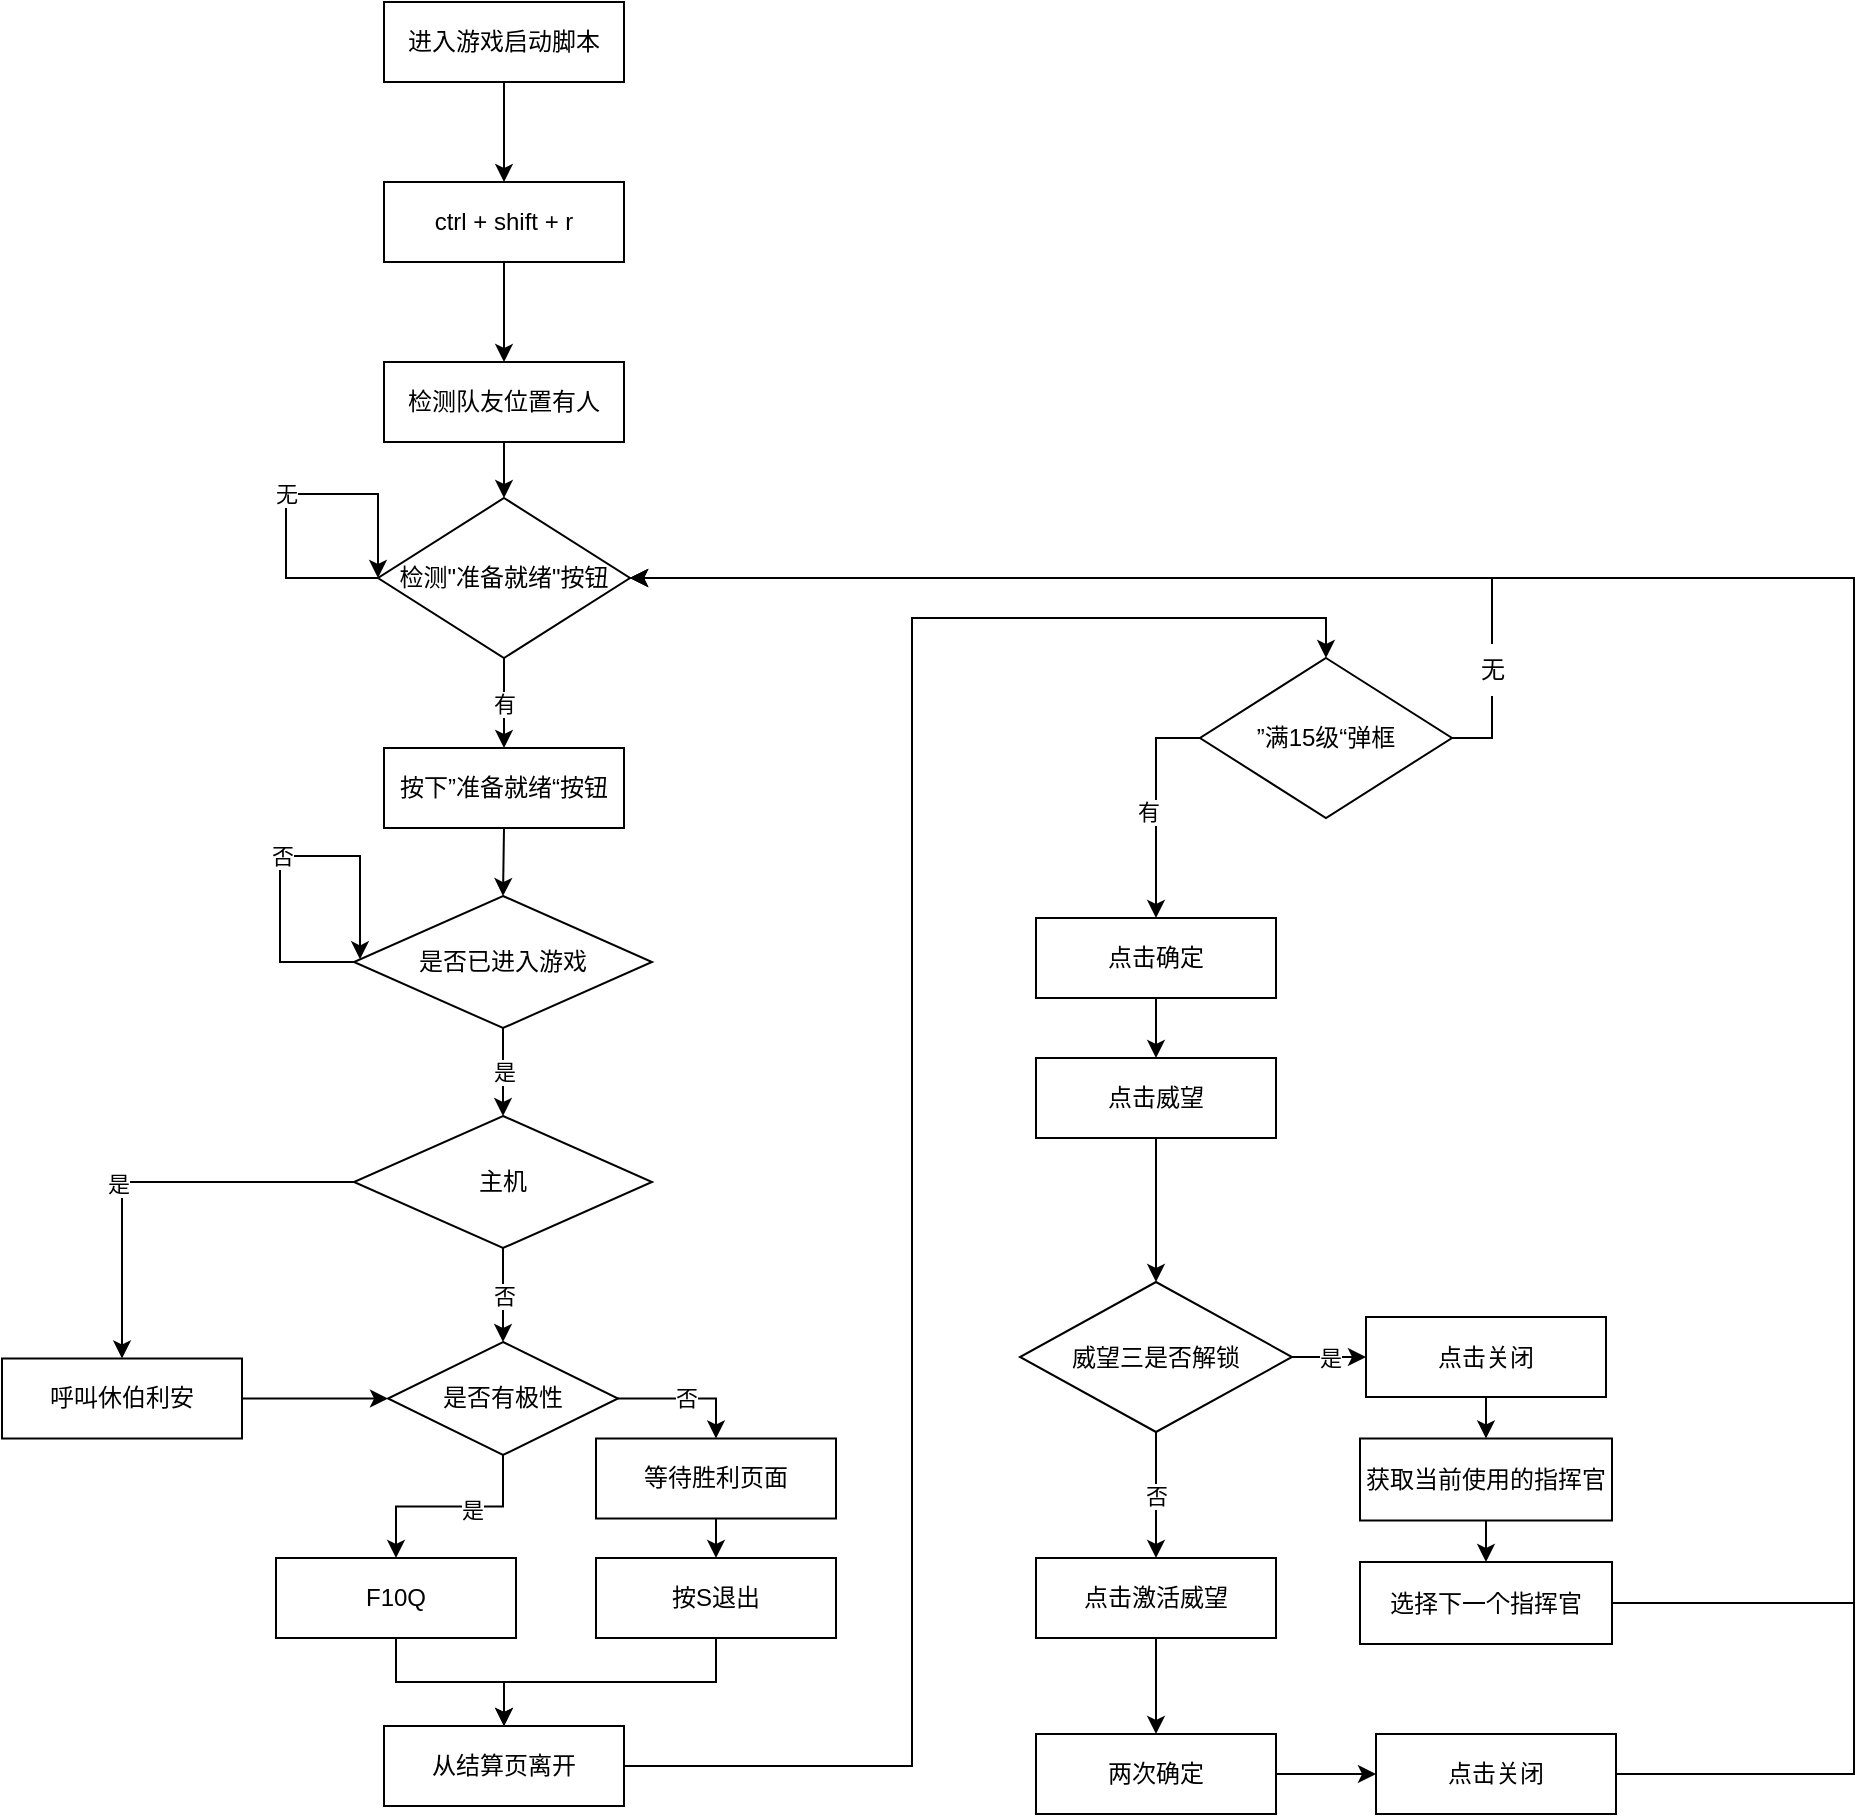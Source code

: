 <mxfile version="20.6.0" type="device"><diagram id="C5RBs43oDa-KdzZeNtuy" name="Page-1"><mxGraphModel dx="1422" dy="761" grid="0" gridSize="10" guides="1" tooltips="1" connect="1" arrows="1" fold="1" page="1" pageScale="1" pageWidth="827" pageHeight="1169" math="0" shadow="0"><root><mxCell id="WIyWlLk6GJQsqaUBKTNV-0"/><mxCell id="WIyWlLk6GJQsqaUBKTNV-1" parent="WIyWlLk6GJQsqaUBKTNV-0"/><mxCell id="jNZ7u-Lx0ZFBImPYEqUy-2" style="edgeStyle=orthogonalEdgeStyle;rounded=0;orthogonalLoop=1;jettySize=auto;html=1;exitX=0.5;exitY=1;exitDx=0;exitDy=0;entryX=0.5;entryY=0;entryDx=0;entryDy=0;" parent="WIyWlLk6GJQsqaUBKTNV-1" source="jNZ7u-Lx0ZFBImPYEqUy-0" target="jNZ7u-Lx0ZFBImPYEqUy-1" edge="1"><mxGeometry relative="1" as="geometry"/></mxCell><mxCell id="jNZ7u-Lx0ZFBImPYEqUy-0" value="进入游戏启动脚本" style="rounded=0;whiteSpace=wrap;html=1;" parent="WIyWlLk6GJQsqaUBKTNV-1" vertex="1"><mxGeometry x="354" y="110" width="120" height="40" as="geometry"/></mxCell><mxCell id="jNZ7u-Lx0ZFBImPYEqUy-4" style="edgeStyle=orthogonalEdgeStyle;rounded=0;orthogonalLoop=1;jettySize=auto;html=1;exitX=0.5;exitY=1;exitDx=0;exitDy=0;entryX=0.5;entryY=0;entryDx=0;entryDy=0;" parent="WIyWlLk6GJQsqaUBKTNV-1" source="jNZ7u-Lx0ZFBImPYEqUy-1" target="jNZ7u-Lx0ZFBImPYEqUy-3" edge="1"><mxGeometry relative="1" as="geometry"/></mxCell><mxCell id="jNZ7u-Lx0ZFBImPYEqUy-1" value="ctrl + shift + r" style="rounded=0;whiteSpace=wrap;html=1;" parent="WIyWlLk6GJQsqaUBKTNV-1" vertex="1"><mxGeometry x="354" y="200" width="120" height="40" as="geometry"/></mxCell><mxCell id="DN3Ty8JJUDdn3xOwj0SH-47" style="edgeStyle=orthogonalEdgeStyle;rounded=0;orthogonalLoop=1;jettySize=auto;html=1;exitX=0.5;exitY=1;exitDx=0;exitDy=0;entryX=0.5;entryY=0;entryDx=0;entryDy=0;" parent="WIyWlLk6GJQsqaUBKTNV-1" source="jNZ7u-Lx0ZFBImPYEqUy-3" target="DN3Ty8JJUDdn3xOwj0SH-46" edge="1"><mxGeometry relative="1" as="geometry"/></mxCell><mxCell id="jNZ7u-Lx0ZFBImPYEqUy-3" value="检测队友位置有人" style="rounded=0;whiteSpace=wrap;html=1;" parent="WIyWlLk6GJQsqaUBKTNV-1" vertex="1"><mxGeometry x="354" y="290" width="120" height="40" as="geometry"/></mxCell><mxCell id="DN3Ty8JJUDdn3xOwj0SH-39" style="edgeStyle=orthogonalEdgeStyle;rounded=0;orthogonalLoop=1;jettySize=auto;html=1;exitX=0.5;exitY=1;exitDx=0;exitDy=0;entryX=0.5;entryY=0;entryDx=0;entryDy=0;" parent="WIyWlLk6GJQsqaUBKTNV-1" source="jNZ7u-Lx0ZFBImPYEqUy-7" target="DN3Ty8JJUDdn3xOwj0SH-35" edge="1"><mxGeometry relative="1" as="geometry"/></mxCell><mxCell id="jNZ7u-Lx0ZFBImPYEqUy-7" value="按下”准备就绪“按钮" style="rounded=0;whiteSpace=wrap;html=1;" parent="WIyWlLk6GJQsqaUBKTNV-1" vertex="1"><mxGeometry x="354" y="483" width="120" height="40" as="geometry"/></mxCell><mxCell id="DN3Ty8JJUDdn3xOwj0SH-6" style="edgeStyle=orthogonalEdgeStyle;rounded=0;orthogonalLoop=1;jettySize=auto;html=1;exitX=0;exitY=0.5;exitDx=0;exitDy=0;entryX=0.5;entryY=0;entryDx=0;entryDy=0;" parent="WIyWlLk6GJQsqaUBKTNV-1" source="DN3Ty8JJUDdn3xOwj0SH-1" target="DN3Ty8JJUDdn3xOwj0SH-3" edge="1"><mxGeometry relative="1" as="geometry"/></mxCell><mxCell id="DN3Ty8JJUDdn3xOwj0SH-7" value="有" style="edgeLabel;html=1;align=center;verticalAlign=middle;resizable=0;points=[];" parent="DN3Ty8JJUDdn3xOwj0SH-6" vertex="1" connectable="0"><mxGeometry x="0.046" y="-4" relative="1" as="geometry"><mxPoint as="offset"/></mxGeometry></mxCell><mxCell id="vva-UuUOM1V7cfIe0fA8-10" style="edgeStyle=orthogonalEdgeStyle;rounded=0;orthogonalLoop=1;jettySize=auto;html=1;exitX=1;exitY=0.5;exitDx=0;exitDy=0;entryX=1;entryY=0.5;entryDx=0;entryDy=0;" edge="1" parent="WIyWlLk6GJQsqaUBKTNV-1" source="DN3Ty8JJUDdn3xOwj0SH-1" target="DN3Ty8JJUDdn3xOwj0SH-46"><mxGeometry relative="1" as="geometry"/></mxCell><mxCell id="DN3Ty8JJUDdn3xOwj0SH-1" value="”满15级“弹框" style="rhombus;whiteSpace=wrap;html=1;" parent="WIyWlLk6GJQsqaUBKTNV-1" vertex="1"><mxGeometry x="762" y="438" width="126" height="80" as="geometry"/></mxCell><mxCell id="DN3Ty8JJUDdn3xOwj0SH-13" style="edgeStyle=orthogonalEdgeStyle;rounded=0;orthogonalLoop=1;jettySize=auto;html=1;exitX=0.5;exitY=1;exitDx=0;exitDy=0;entryX=0.5;entryY=0;entryDx=0;entryDy=0;" parent="WIyWlLk6GJQsqaUBKTNV-1" source="DN3Ty8JJUDdn3xOwj0SH-3" target="DN3Ty8JJUDdn3xOwj0SH-5" edge="1"><mxGeometry relative="1" as="geometry"/></mxCell><mxCell id="DN3Ty8JJUDdn3xOwj0SH-3" value="点击确定" style="rounded=0;whiteSpace=wrap;html=1;" parent="WIyWlLk6GJQsqaUBKTNV-1" vertex="1"><mxGeometry x="680" y="568" width="120" height="40" as="geometry"/></mxCell><mxCell id="DN3Ty8JJUDdn3xOwj0SH-16" style="edgeStyle=orthogonalEdgeStyle;rounded=0;orthogonalLoop=1;jettySize=auto;html=1;exitX=0.5;exitY=1;exitDx=0;exitDy=0;" parent="WIyWlLk6GJQsqaUBKTNV-1" source="DN3Ty8JJUDdn3xOwj0SH-5" target="DN3Ty8JJUDdn3xOwj0SH-11" edge="1"><mxGeometry relative="1" as="geometry"/></mxCell><mxCell id="DN3Ty8JJUDdn3xOwj0SH-5" value="点击威望" style="rounded=0;whiteSpace=wrap;html=1;" parent="WIyWlLk6GJQsqaUBKTNV-1" vertex="1"><mxGeometry x="680" y="638" width="120" height="40" as="geometry"/></mxCell><mxCell id="DN3Ty8JJUDdn3xOwj0SH-18" value="是" style="edgeStyle=orthogonalEdgeStyle;rounded=0;orthogonalLoop=1;jettySize=auto;html=1;exitX=1;exitY=0.5;exitDx=0;exitDy=0;entryX=0;entryY=0.5;entryDx=0;entryDy=0;" parent="WIyWlLk6GJQsqaUBKTNV-1" source="DN3Ty8JJUDdn3xOwj0SH-11" target="DN3Ty8JJUDdn3xOwj0SH-12" edge="1"><mxGeometry relative="1" as="geometry"/></mxCell><mxCell id="DN3Ty8JJUDdn3xOwj0SH-26" value="否" style="edgeStyle=orthogonalEdgeStyle;rounded=0;orthogonalLoop=1;jettySize=auto;html=1;exitX=0.5;exitY=1;exitDx=0;exitDy=0;" parent="WIyWlLk6GJQsqaUBKTNV-1" source="DN3Ty8JJUDdn3xOwj0SH-11" target="DN3Ty8JJUDdn3xOwj0SH-17" edge="1"><mxGeometry relative="1" as="geometry"/></mxCell><mxCell id="DN3Ty8JJUDdn3xOwj0SH-11" value="威望三是否解锁" style="rhombus;whiteSpace=wrap;html=1;" parent="WIyWlLk6GJQsqaUBKTNV-1" vertex="1"><mxGeometry x="672" y="750" width="136" height="75" as="geometry"/></mxCell><mxCell id="vva-UuUOM1V7cfIe0fA8-15" style="edgeStyle=orthogonalEdgeStyle;rounded=0;orthogonalLoop=1;jettySize=auto;html=1;exitX=0.5;exitY=1;exitDx=0;exitDy=0;entryX=0.5;entryY=0;entryDx=0;entryDy=0;" edge="1" parent="WIyWlLk6GJQsqaUBKTNV-1" source="DN3Ty8JJUDdn3xOwj0SH-12" target="DN3Ty8JJUDdn3xOwj0SH-21"><mxGeometry relative="1" as="geometry"/></mxCell><mxCell id="DN3Ty8JJUDdn3xOwj0SH-12" value="点击关闭" style="rounded=0;whiteSpace=wrap;html=1;" parent="WIyWlLk6GJQsqaUBKTNV-1" vertex="1"><mxGeometry x="845" y="767.5" width="120" height="40" as="geometry"/></mxCell><mxCell id="DN3Ty8JJUDdn3xOwj0SH-29" style="edgeStyle=orthogonalEdgeStyle;rounded=0;orthogonalLoop=1;jettySize=auto;html=1;exitX=0.5;exitY=1;exitDx=0;exitDy=0;entryX=0.5;entryY=0;entryDx=0;entryDy=0;" parent="WIyWlLk6GJQsqaUBKTNV-1" source="DN3Ty8JJUDdn3xOwj0SH-17" target="DN3Ty8JJUDdn3xOwj0SH-28" edge="1"><mxGeometry relative="1" as="geometry"/></mxCell><mxCell id="DN3Ty8JJUDdn3xOwj0SH-17" value="点击激活威望" style="rounded=0;whiteSpace=wrap;html=1;" parent="WIyWlLk6GJQsqaUBKTNV-1" vertex="1"><mxGeometry x="680" y="888" width="120" height="40" as="geometry"/></mxCell><mxCell id="vva-UuUOM1V7cfIe0fA8-17" style="edgeStyle=orthogonalEdgeStyle;rounded=0;orthogonalLoop=1;jettySize=auto;html=1;exitX=0.5;exitY=1;exitDx=0;exitDy=0;entryX=0.5;entryY=0;entryDx=0;entryDy=0;" edge="1" parent="WIyWlLk6GJQsqaUBKTNV-1" source="DN3Ty8JJUDdn3xOwj0SH-21" target="vva-UuUOM1V7cfIe0fA8-16"><mxGeometry relative="1" as="geometry"/></mxCell><mxCell id="DN3Ty8JJUDdn3xOwj0SH-21" value="获取当前使用的指挥官" style="rounded=0;whiteSpace=wrap;html=1;" parent="WIyWlLk6GJQsqaUBKTNV-1" vertex="1"><mxGeometry x="842" y="828.25" width="126" height="41" as="geometry"/></mxCell><mxCell id="DN3Ty8JJUDdn3xOwj0SH-31" style="edgeStyle=orthogonalEdgeStyle;rounded=0;orthogonalLoop=1;jettySize=auto;html=1;exitX=1;exitY=0.5;exitDx=0;exitDy=0;entryX=0;entryY=0.5;entryDx=0;entryDy=0;" parent="WIyWlLk6GJQsqaUBKTNV-1" source="DN3Ty8JJUDdn3xOwj0SH-28" target="DN3Ty8JJUDdn3xOwj0SH-30" edge="1"><mxGeometry relative="1" as="geometry"/></mxCell><mxCell id="DN3Ty8JJUDdn3xOwj0SH-28" value="两次确定" style="rounded=0;whiteSpace=wrap;html=1;" parent="WIyWlLk6GJQsqaUBKTNV-1" vertex="1"><mxGeometry x="680" y="976" width="120" height="40" as="geometry"/></mxCell><mxCell id="DN3Ty8JJUDdn3xOwj0SH-51" style="edgeStyle=orthogonalEdgeStyle;rounded=0;orthogonalLoop=1;jettySize=auto;html=1;exitX=1;exitY=0.5;exitDx=0;exitDy=0;entryX=1;entryY=0.5;entryDx=0;entryDy=0;" parent="WIyWlLk6GJQsqaUBKTNV-1" source="DN3Ty8JJUDdn3xOwj0SH-30" target="DN3Ty8JJUDdn3xOwj0SH-46" edge="1"><mxGeometry relative="1" as="geometry"><Array as="points"><mxPoint x="1089" y="996"/><mxPoint x="1089" y="398"/></Array></mxGeometry></mxCell><mxCell id="DN3Ty8JJUDdn3xOwj0SH-30" value="点击关闭" style="rounded=0;whiteSpace=wrap;html=1;" parent="WIyWlLk6GJQsqaUBKTNV-1" vertex="1"><mxGeometry x="850" y="976" width="120" height="40" as="geometry"/></mxCell><mxCell id="DN3Ty8JJUDdn3xOwj0SH-56" value="是" style="edgeStyle=orthogonalEdgeStyle;rounded=0;orthogonalLoop=1;jettySize=auto;html=1;exitX=0.5;exitY=1;exitDx=0;exitDy=0;entryX=0.5;entryY=0;entryDx=0;entryDy=0;" parent="WIyWlLk6GJQsqaUBKTNV-1" source="DN3Ty8JJUDdn3xOwj0SH-35" target="DN3Ty8JJUDdn3xOwj0SH-42" edge="1"><mxGeometry relative="1" as="geometry"/></mxCell><mxCell id="DN3Ty8JJUDdn3xOwj0SH-35" value="是否已进入游戏" style="rhombus;whiteSpace=wrap;html=1;" parent="WIyWlLk6GJQsqaUBKTNV-1" vertex="1"><mxGeometry x="339" y="557" width="149" height="66" as="geometry"/></mxCell><mxCell id="DN3Ty8JJUDdn3xOwj0SH-61" style="edgeStyle=orthogonalEdgeStyle;rounded=0;orthogonalLoop=1;jettySize=auto;html=1;exitX=0;exitY=0.5;exitDx=0;exitDy=0;" parent="WIyWlLk6GJQsqaUBKTNV-1" source="DN3Ty8JJUDdn3xOwj0SH-42" target="DN3Ty8JJUDdn3xOwj0SH-43" edge="1"><mxGeometry relative="1" as="geometry"/></mxCell><mxCell id="DN3Ty8JJUDdn3xOwj0SH-62" value="是" style="edgeLabel;html=1;align=center;verticalAlign=middle;resizable=0;points=[];" parent="DN3Ty8JJUDdn3xOwj0SH-61" vertex="1" connectable="0"><mxGeometry x="0.141" y="-2" relative="1" as="geometry"><mxPoint as="offset"/></mxGeometry></mxCell><mxCell id="DN3Ty8JJUDdn3xOwj0SH-63" value="否" style="edgeStyle=orthogonalEdgeStyle;rounded=0;orthogonalLoop=1;jettySize=auto;html=1;" parent="WIyWlLk6GJQsqaUBKTNV-1" source="DN3Ty8JJUDdn3xOwj0SH-42" target="DN3Ty8JJUDdn3xOwj0SH-45" edge="1"><mxGeometry relative="1" as="geometry"/></mxCell><mxCell id="DN3Ty8JJUDdn3xOwj0SH-42" value="主机" style="rhombus;whiteSpace=wrap;html=1;" parent="WIyWlLk6GJQsqaUBKTNV-1" vertex="1"><mxGeometry x="339" y="667" width="149" height="66" as="geometry"/></mxCell><mxCell id="DN3Ty8JJUDdn3xOwj0SH-65" style="edgeStyle=orthogonalEdgeStyle;rounded=0;orthogonalLoop=1;jettySize=auto;html=1;exitX=1;exitY=0.5;exitDx=0;exitDy=0;" parent="WIyWlLk6GJQsqaUBKTNV-1" source="DN3Ty8JJUDdn3xOwj0SH-43" target="DN3Ty8JJUDdn3xOwj0SH-45" edge="1"><mxGeometry relative="1" as="geometry"/></mxCell><mxCell id="DN3Ty8JJUDdn3xOwj0SH-43" value="呼叫休伯利安" style="rounded=0;whiteSpace=wrap;html=1;" parent="WIyWlLk6GJQsqaUBKTNV-1" vertex="1"><mxGeometry x="163" y="788.25" width="120" height="40" as="geometry"/></mxCell><mxCell id="DN3Ty8JJUDdn3xOwj0SH-68" style="edgeStyle=orthogonalEdgeStyle;rounded=0;orthogonalLoop=1;jettySize=auto;html=1;exitX=0.5;exitY=1;exitDx=0;exitDy=0;" parent="WIyWlLk6GJQsqaUBKTNV-1" source="DN3Ty8JJUDdn3xOwj0SH-45" target="DN3Ty8JJUDdn3xOwj0SH-67" edge="1"><mxGeometry relative="1" as="geometry"/></mxCell><mxCell id="DN3Ty8JJUDdn3xOwj0SH-69" value="是" style="edgeLabel;html=1;align=center;verticalAlign=middle;resizable=0;points=[];" parent="DN3Ty8JJUDdn3xOwj0SH-68" vertex="1" connectable="0"><mxGeometry x="-0.212" y="1" relative="1" as="geometry"><mxPoint as="offset"/></mxGeometry></mxCell><mxCell id="vva-UuUOM1V7cfIe0fA8-2" style="edgeStyle=orthogonalEdgeStyle;rounded=0;orthogonalLoop=1;jettySize=auto;html=1;exitX=1;exitY=0.5;exitDx=0;exitDy=0;" edge="1" parent="WIyWlLk6GJQsqaUBKTNV-1" source="DN3Ty8JJUDdn3xOwj0SH-45" target="vva-UuUOM1V7cfIe0fA8-0"><mxGeometry relative="1" as="geometry"/></mxCell><mxCell id="vva-UuUOM1V7cfIe0fA8-6" value="否" style="edgeLabel;html=1;align=center;verticalAlign=middle;resizable=0;points=[];" vertex="1" connectable="0" parent="vva-UuUOM1V7cfIe0fA8-2"><mxGeometry x="-0.021" y="1" relative="1" as="geometry"><mxPoint as="offset"/></mxGeometry></mxCell><mxCell id="DN3Ty8JJUDdn3xOwj0SH-45" value="是否有极性" style="rhombus;whiteSpace=wrap;html=1;" parent="WIyWlLk6GJQsqaUBKTNV-1" vertex="1"><mxGeometry x="356" y="780" width="115" height="56.5" as="geometry"/></mxCell><mxCell id="DN3Ty8JJUDdn3xOwj0SH-52" value="有" style="edgeStyle=orthogonalEdgeStyle;rounded=0;orthogonalLoop=1;jettySize=auto;html=1;exitX=0.5;exitY=1;exitDx=0;exitDy=0;entryX=0.5;entryY=0;entryDx=0;entryDy=0;" parent="WIyWlLk6GJQsqaUBKTNV-1" source="DN3Ty8JJUDdn3xOwj0SH-46" target="jNZ7u-Lx0ZFBImPYEqUy-7" edge="1"><mxGeometry relative="1" as="geometry"/></mxCell><mxCell id="DN3Ty8JJUDdn3xOwj0SH-46" value="检测&quot;准备就绪&quot;按钮" style="rhombus;whiteSpace=wrap;html=1;" parent="WIyWlLk6GJQsqaUBKTNV-1" vertex="1"><mxGeometry x="351" y="358" width="126" height="80" as="geometry"/></mxCell><mxCell id="DN3Ty8JJUDdn3xOwj0SH-55" value="无" style="endArrow=classic;html=1;rounded=0;exitX=0;exitY=0.5;exitDx=0;exitDy=0;entryX=0;entryY=0.5;entryDx=0;entryDy=0;" parent="WIyWlLk6GJQsqaUBKTNV-1" source="DN3Ty8JJUDdn3xOwj0SH-46" target="DN3Ty8JJUDdn3xOwj0SH-46" edge="1"><mxGeometry width="50" height="50" relative="1" as="geometry"><mxPoint x="153" y="419" as="sourcePoint"/><mxPoint x="351" y="393" as="targetPoint"/><Array as="points"><mxPoint x="305" y="398"/><mxPoint x="305" y="356"/><mxPoint x="351" y="356"/></Array></mxGeometry></mxCell><mxCell id="DN3Ty8JJUDdn3xOwj0SH-59" value="否" style="edgeStyle=orthogonalEdgeStyle;rounded=0;orthogonalLoop=1;jettySize=auto;html=1;exitX=0;exitY=0.5;exitDx=0;exitDy=0;" parent="WIyWlLk6GJQsqaUBKTNV-1" source="DN3Ty8JJUDdn3xOwj0SH-35" target="DN3Ty8JJUDdn3xOwj0SH-35" edge="1"><mxGeometry relative="1" as="geometry"><Array as="points"><mxPoint x="302" y="590"/><mxPoint x="302" y="537"/><mxPoint x="342" y="537"/></Array></mxGeometry></mxCell><mxCell id="vva-UuUOM1V7cfIe0fA8-3" style="edgeStyle=orthogonalEdgeStyle;rounded=0;orthogonalLoop=1;jettySize=auto;html=1;exitX=0.5;exitY=1;exitDx=0;exitDy=0;" edge="1" parent="WIyWlLk6GJQsqaUBKTNV-1" source="DN3Ty8JJUDdn3xOwj0SH-67" target="DN3Ty8JJUDdn3xOwj0SH-70"><mxGeometry relative="1" as="geometry"/></mxCell><mxCell id="DN3Ty8JJUDdn3xOwj0SH-67" value="F10Q" style="rounded=0;whiteSpace=wrap;html=1;" parent="WIyWlLk6GJQsqaUBKTNV-1" vertex="1"><mxGeometry x="300" y="888" width="120" height="40" as="geometry"/></mxCell><mxCell id="vva-UuUOM1V7cfIe0fA8-5" style="edgeStyle=orthogonalEdgeStyle;rounded=0;orthogonalLoop=1;jettySize=auto;html=1;exitX=1;exitY=0.5;exitDx=0;exitDy=0;entryX=0.5;entryY=0;entryDx=0;entryDy=0;" edge="1" parent="WIyWlLk6GJQsqaUBKTNV-1" source="DN3Ty8JJUDdn3xOwj0SH-70" target="DN3Ty8JJUDdn3xOwj0SH-1"><mxGeometry relative="1" as="geometry"/></mxCell><mxCell id="DN3Ty8JJUDdn3xOwj0SH-70" value="从结算页离开" style="rounded=0;whiteSpace=wrap;html=1;" parent="WIyWlLk6GJQsqaUBKTNV-1" vertex="1"><mxGeometry x="354" y="972" width="120" height="40" as="geometry"/></mxCell><mxCell id="vva-UuUOM1V7cfIe0fA8-8" style="edgeStyle=orthogonalEdgeStyle;rounded=0;orthogonalLoop=1;jettySize=auto;html=1;exitX=0.5;exitY=1;exitDx=0;exitDy=0;entryX=0.5;entryY=0;entryDx=0;entryDy=0;" edge="1" parent="WIyWlLk6GJQsqaUBKTNV-1" source="vva-UuUOM1V7cfIe0fA8-0" target="vva-UuUOM1V7cfIe0fA8-7"><mxGeometry relative="1" as="geometry"/></mxCell><mxCell id="vva-UuUOM1V7cfIe0fA8-0" value="等待胜利页面" style="rounded=0;whiteSpace=wrap;html=1;" vertex="1" parent="WIyWlLk6GJQsqaUBKTNV-1"><mxGeometry x="460" y="828.25" width="120" height="40" as="geometry"/></mxCell><mxCell id="vva-UuUOM1V7cfIe0fA8-9" style="edgeStyle=orthogonalEdgeStyle;rounded=0;orthogonalLoop=1;jettySize=auto;html=1;exitX=0.5;exitY=1;exitDx=0;exitDy=0;" edge="1" parent="WIyWlLk6GJQsqaUBKTNV-1" source="vva-UuUOM1V7cfIe0fA8-7" target="DN3Ty8JJUDdn3xOwj0SH-70"><mxGeometry relative="1" as="geometry"/></mxCell><mxCell id="vva-UuUOM1V7cfIe0fA8-7" value="按S退出" style="rounded=0;whiteSpace=wrap;html=1;" vertex="1" parent="WIyWlLk6GJQsqaUBKTNV-1"><mxGeometry x="460" y="888" width="120" height="40" as="geometry"/></mxCell><mxCell id="vva-UuUOM1V7cfIe0fA8-11" value="无" style="text;html=1;align=center;verticalAlign=middle;resizable=0;points=[];autosize=1;strokeColor=none;fillColor=default;" vertex="1" parent="WIyWlLk6GJQsqaUBKTNV-1"><mxGeometry x="893" y="431" width="30" height="26" as="geometry"/></mxCell><mxCell id="vva-UuUOM1V7cfIe0fA8-18" style="edgeStyle=orthogonalEdgeStyle;rounded=0;orthogonalLoop=1;jettySize=auto;html=1;exitX=1;exitY=0.5;exitDx=0;exitDy=0;entryX=1;entryY=0.5;entryDx=0;entryDy=0;" edge="1" parent="WIyWlLk6GJQsqaUBKTNV-1" source="vva-UuUOM1V7cfIe0fA8-16" target="DN3Ty8JJUDdn3xOwj0SH-46"><mxGeometry relative="1" as="geometry"><Array as="points"><mxPoint x="1089" y="911"/><mxPoint x="1089" y="398"/></Array></mxGeometry></mxCell><mxCell id="vva-UuUOM1V7cfIe0fA8-16" value="选择下一个指挥官" style="rounded=0;whiteSpace=wrap;html=1;" vertex="1" parent="WIyWlLk6GJQsqaUBKTNV-1"><mxGeometry x="842" y="890" width="126" height="41" as="geometry"/></mxCell></root></mxGraphModel></diagram></mxfile>